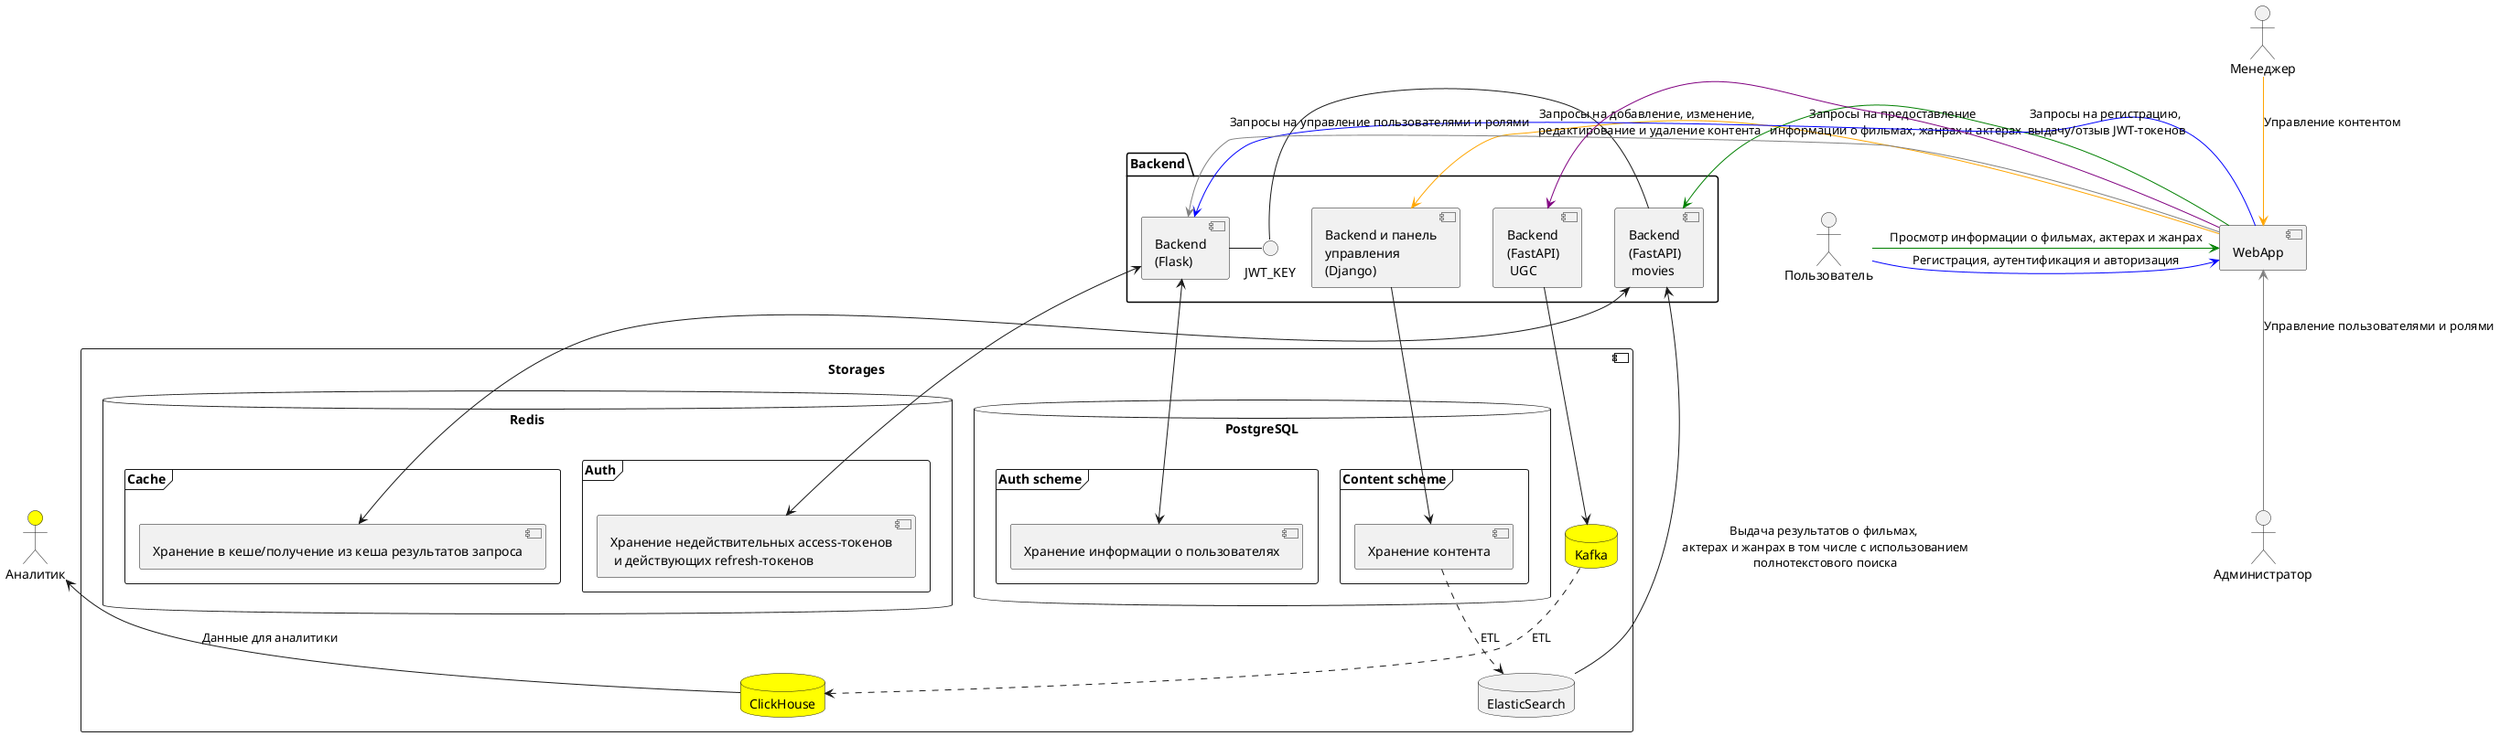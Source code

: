 @startuml
skinparam componentStyle uml2
actor Пользователь as Client
actor Менеджер as Manager
actor Администратор as Admin
actor Аналитик as Analitic #Yellow

component WebApp


package "Backend" {
    interface JWT_KEY
    [Backend и панель\nуправления\n(Django)] as Django
    [Backend\n(Flask)] as Flask
    [Backend\n(FastAPI)\n movies] as FastAPI_movies
    [Backend\n(FastAPI)\n UGC] as FastAPI_ugc
    JWT_KEY -right- FastAPI_movies
    JWT_KEY -left- Flask
}

component "Storages" {
    database PostgreSQL {
        frame "Content scheme" {
            [Хранение контента] as Postgre_Content
        }
        frame "Auth scheme" {
            [Хранение информации о пользователях] as Postgre_Auth
        }
    }
    database ElasticSearch
    database Redis {
        frame "Auth" {
            [Хранение недействительных access-токенов\n и действующих refresh-токенов] as Redis_Auth
        }
        frame "Cache" {
            [Хранение в кеше/получение из кеша результатов запроса] as Redis_Cache
        }
    }
    database Kafka #Yellow
    database ClickHouse #Yellow
}

Manager -down-> WebApp #Orange: Управление контентом
Client -> WebApp #Green: Просмотр информации о фильмах, актерах и жанрах
Client -> WebApp #Blue: Регистрация, аутентификация и авторизация
Admin -up-> WebApp #Gray: Управление пользователями и ролями
ClickHouse -up-> Analitic: Данные для аналитики

WebApp -> Django #Orange: Запросы на добавление, изменение, \n редактирование и удаление контента
WebApp -> FastAPI_movies #Green: Запросы на предоставление \n информации о фильмах, жанрах и актерах
WebApp -up-> Flask #Blue: Запросы на регистрацию, \nвыдачу/отзыв JWT-токенов
WebApp -> Flask #Gray: Запросы на управление пользователями и ролями
WebApp -> FastAPI_ugc #Purple

Django -down-> Postgre_Content
ElasticSearch -down-> FastAPI_movies: Выдача результатов о фильмах,\n актерах и жанрах в том числе с использованием\n полнотекстового поиска
FastAPI_movies <-down-> Redis_Cache
Flask <-> Postgre_Auth
Flask <-> Redis_Auth
FastAPI_ugc -> Kafka

Postgre_Content ..> ElasticSearch: ETL
Kafka ..> ClickHouse: ETL

@enduml
